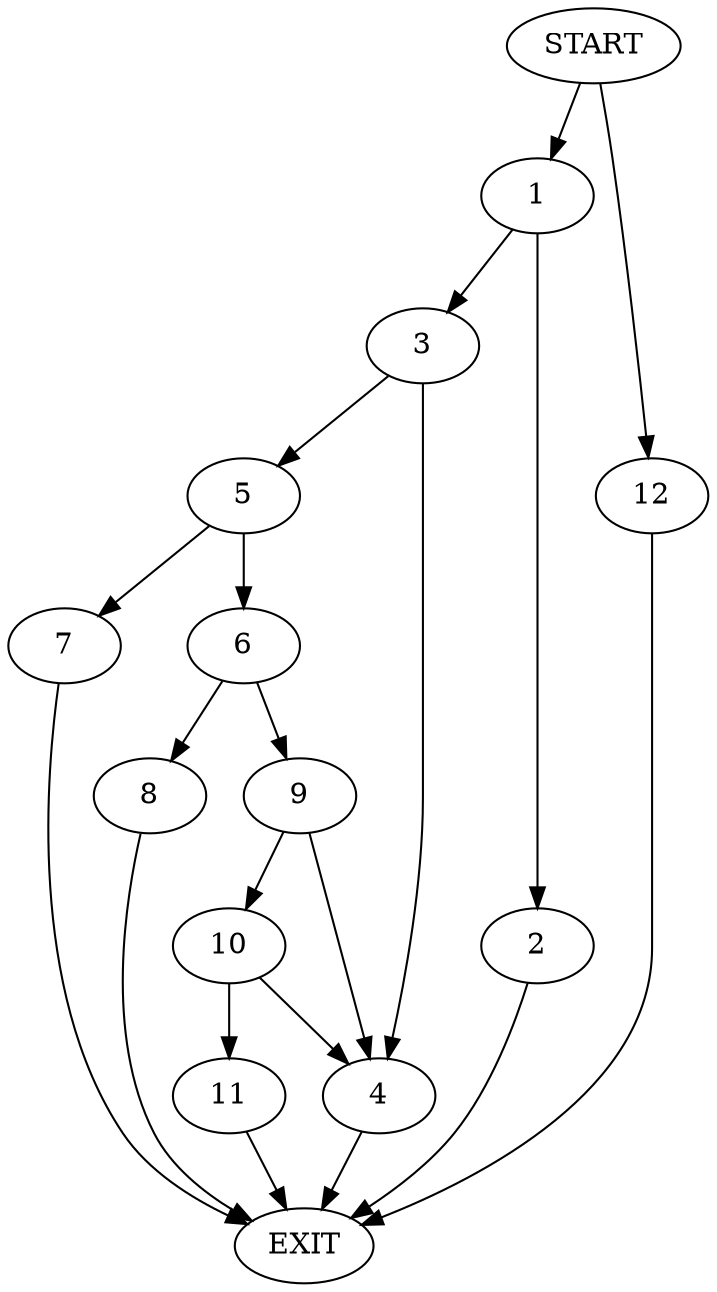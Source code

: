 digraph {
0 [label="START"]
13 [label="EXIT"]
0 -> 1
1 -> 2
1 -> 3
3 -> 4
3 -> 5
2 -> 13
4 -> 13
5 -> 6
5 -> 7
7 -> 13
6 -> 8
6 -> 9
8 -> 13
9 -> 4
9 -> 10
10 -> 4
10 -> 11
11 -> 13
0 -> 12
12 -> 13
}

